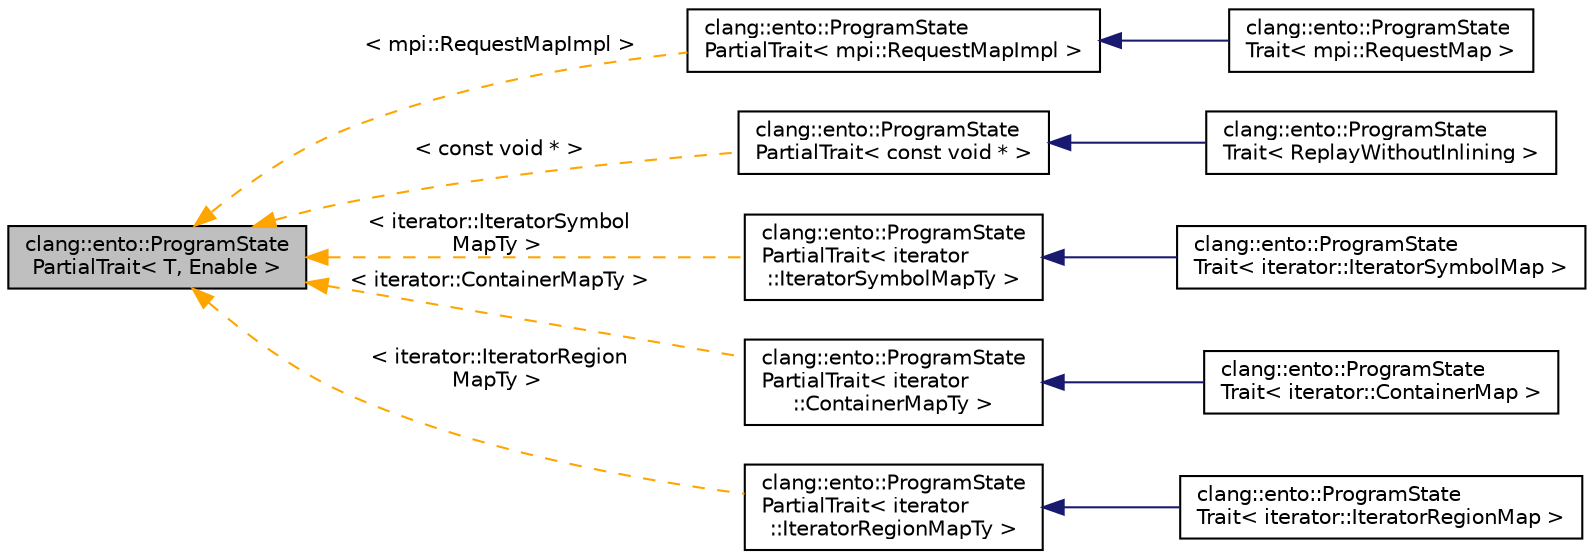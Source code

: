digraph "clang::ento::ProgramStatePartialTrait&lt; T, Enable &gt;"
{
 // LATEX_PDF_SIZE
  bgcolor="transparent";
  edge [fontname="Helvetica",fontsize="10",labelfontname="Helvetica",labelfontsize="10"];
  node [fontname="Helvetica",fontsize="10",shape=record];
  rankdir="LR";
  Node1 [label="clang::ento::ProgramState\lPartialTrait\< T, Enable \>",height=0.2,width=0.4,color="black", fillcolor="grey75", style="filled", fontcolor="black",tooltip=" "];
  Node1 -> Node2 [dir="back",color="orange",fontsize="10",style="dashed",label=" \< mpi::RequestMapImpl \>" ,fontname="Helvetica"];
  Node2 [label="clang::ento::ProgramState\lPartialTrait\< mpi::RequestMapImpl \>",height=0.2,width=0.4,color="black",URL="$structclang_1_1ento_1_1ProgramStatePartialTrait.html",tooltip=" "];
  Node2 -> Node3 [dir="back",color="midnightblue",fontsize="10",style="solid",fontname="Helvetica"];
  Node3 [label="clang::ento::ProgramState\lTrait\< mpi::RequestMap \>",height=0.2,width=0.4,color="black",URL="$structclang_1_1ento_1_1ProgramStateTrait_3_01mpi_1_1RequestMap_01_4.html",tooltip=" "];
  Node1 -> Node4 [dir="back",color="orange",fontsize="10",style="dashed",label=" \< const void * \>" ,fontname="Helvetica"];
  Node4 [label="clang::ento::ProgramState\lPartialTrait\< const void * \>",height=0.2,width=0.4,color="black",URL="$structclang_1_1ento_1_1ProgramStatePartialTrait.html",tooltip=" "];
  Node4 -> Node5 [dir="back",color="midnightblue",fontsize="10",style="solid",fontname="Helvetica"];
  Node5 [label="clang::ento::ProgramState\lTrait\< ReplayWithoutInlining \>",height=0.2,width=0.4,color="black",URL="$structclang_1_1ento_1_1ProgramStateTrait_3_01ReplayWithoutInlining_01_4.html",tooltip=" "];
  Node1 -> Node6 [dir="back",color="orange",fontsize="10",style="dashed",label=" \< iterator::IteratorSymbol\lMapTy \>" ,fontname="Helvetica"];
  Node6 [label="clang::ento::ProgramState\lPartialTrait\< iterator\l::IteratorSymbolMapTy \>",height=0.2,width=0.4,color="black",URL="$structclang_1_1ento_1_1ProgramStatePartialTrait.html",tooltip=" "];
  Node6 -> Node7 [dir="back",color="midnightblue",fontsize="10",style="solid",fontname="Helvetica"];
  Node7 [label="clang::ento::ProgramState\lTrait\< iterator::IteratorSymbolMap \>",height=0.2,width=0.4,color="black",URL="$structclang_1_1ento_1_1ProgramStateTrait_3_01iterator_1_1IteratorSymbolMap_01_4.html",tooltip=" "];
  Node1 -> Node8 [dir="back",color="orange",fontsize="10",style="dashed",label=" \< iterator::ContainerMapTy \>" ,fontname="Helvetica"];
  Node8 [label="clang::ento::ProgramState\lPartialTrait\< iterator\l::ContainerMapTy \>",height=0.2,width=0.4,color="black",URL="$structclang_1_1ento_1_1ProgramStatePartialTrait.html",tooltip=" "];
  Node8 -> Node9 [dir="back",color="midnightblue",fontsize="10",style="solid",fontname="Helvetica"];
  Node9 [label="clang::ento::ProgramState\lTrait\< iterator::ContainerMap \>",height=0.2,width=0.4,color="black",URL="$structclang_1_1ento_1_1ProgramStateTrait_3_01iterator_1_1ContainerMap_01_4.html",tooltip=" "];
  Node1 -> Node10 [dir="back",color="orange",fontsize="10",style="dashed",label=" \< iterator::IteratorRegion\lMapTy \>" ,fontname="Helvetica"];
  Node10 [label="clang::ento::ProgramState\lPartialTrait\< iterator\l::IteratorRegionMapTy \>",height=0.2,width=0.4,color="black",URL="$structclang_1_1ento_1_1ProgramStatePartialTrait.html",tooltip=" "];
  Node10 -> Node11 [dir="back",color="midnightblue",fontsize="10",style="solid",fontname="Helvetica"];
  Node11 [label="clang::ento::ProgramState\lTrait\< iterator::IteratorRegionMap \>",height=0.2,width=0.4,color="black",URL="$structclang_1_1ento_1_1ProgramStateTrait_3_01iterator_1_1IteratorRegionMap_01_4.html",tooltip=" "];
}
